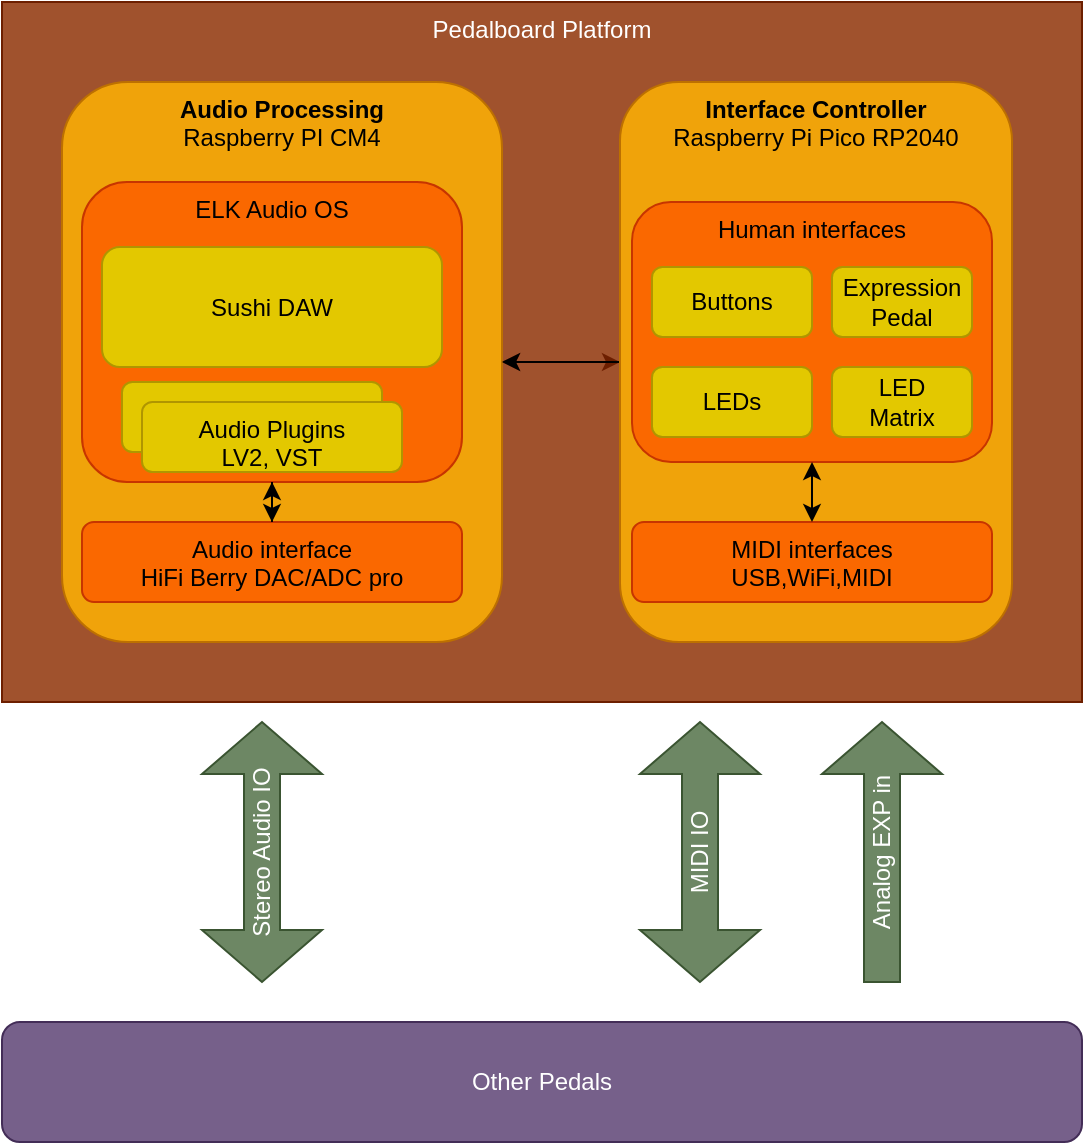 <mxfile version="21.2.9" type="github">
  <diagram name="Page-1" id="wsppvIkvHy5rPCnOQjZ-">
    <mxGraphModel dx="964" dy="719" grid="1" gridSize="10" guides="1" tooltips="1" connect="1" arrows="1" fold="1" page="1" pageScale="1" pageWidth="827" pageHeight="1169" math="0" shadow="0">
      <root>
        <mxCell id="0" />
        <mxCell id="1" parent="0" />
        <mxCell id="ZSabvQ7ayc5K2X1MumKw-2" value="Pedalboard Platform" style="rounded=0;whiteSpace=wrap;html=1;fillColor=#a0522d;fontColor=#ffffff;strokeColor=#6D1F00;verticalAlign=top;" parent="1" vertex="1">
          <mxGeometry x="10" y="40" width="540" height="350" as="geometry" />
        </mxCell>
        <mxCell id="ZSabvQ7ayc5K2X1MumKw-53" value="" style="rounded=0;orthogonalLoop=1;jettySize=auto;html=1;entryX=0;entryY=0.5;entryDx=0;entryDy=0;fillColor=#a0522d;strokeColor=#6D1F00;startArrow=classic;startFill=1;" parent="1" source="ZSabvQ7ayc5K2X1MumKw-4" target="ZSabvQ7ayc5K2X1MumKw-5" edge="1">
          <mxGeometry relative="1" as="geometry" />
        </mxCell>
        <mxCell id="ZSabvQ7ayc5K2X1MumKw-4" value="&lt;b&gt;Audio Processing&lt;/b&gt;&lt;br&gt;Raspberry PI CM4" style="rounded=1;whiteSpace=wrap;html=1;fillColor=#f0a30a;fontColor=#000000;strokeColor=#BD7000;verticalAlign=top;" parent="1" vertex="1">
          <mxGeometry x="40" y="80" width="220" height="280" as="geometry" />
        </mxCell>
        <mxCell id="ZSabvQ7ayc5K2X1MumKw-54" value="" style="edgeStyle=orthogonalEdgeStyle;rounded=0;orthogonalLoop=1;jettySize=auto;html=1;entryX=1;entryY=0.5;entryDx=0;entryDy=0;endArrow=classic;endFill=1;labelBorderColor=none;labelBackgroundColor=none;" parent="1" source="ZSabvQ7ayc5K2X1MumKw-5" target="ZSabvQ7ayc5K2X1MumKw-4" edge="1">
          <mxGeometry relative="1" as="geometry" />
        </mxCell>
        <mxCell id="ZSabvQ7ayc5K2X1MumKw-5" value="&lt;b&gt;Interface Controller&lt;/b&gt;&lt;br&gt;Raspberry Pi Pico RP2040" style="rounded=1;whiteSpace=wrap;html=1;fillColor=#f0a30a;fontColor=#000000;strokeColor=#BD7000;verticalAlign=top;" parent="1" vertex="1">
          <mxGeometry x="319" y="80" width="196" height="280" as="geometry" />
        </mxCell>
        <mxCell id="ZSabvQ7ayc5K2X1MumKw-8" value="Human interfaces" style="rounded=1;whiteSpace=wrap;html=1;fillColor=#fa6800;fontColor=#000000;strokeColor=#C73500;verticalAlign=top;" parent="1" vertex="1">
          <mxGeometry x="325" y="140" width="180" height="130" as="geometry" />
        </mxCell>
        <mxCell id="ZSabvQ7ayc5K2X1MumKw-9" value="MIDI interfaces&lt;br&gt;USB,WiFi,MIDI" style="rounded=1;whiteSpace=wrap;html=1;fillColor=#fa6800;fontColor=#000000;strokeColor=#C73500;verticalAlign=top;" parent="1" vertex="1">
          <mxGeometry x="325" y="300" width="180" height="40" as="geometry" />
        </mxCell>
        <mxCell id="ZSabvQ7ayc5K2X1MumKw-11" value="" style="endArrow=classic;startArrow=classic;html=1;rounded=0;entryX=0.5;entryY=1;entryDx=0;entryDy=0;exitX=0.5;exitY=0;exitDx=0;exitDy=0;" parent="1" source="ZSabvQ7ayc5K2X1MumKw-9" target="ZSabvQ7ayc5K2X1MumKw-8" edge="1">
          <mxGeometry width="50" height="50" relative="1" as="geometry">
            <mxPoint x="385" y="220" as="sourcePoint" />
            <mxPoint x="465" y="340" as="targetPoint" />
          </mxGeometry>
        </mxCell>
        <mxCell id="ZSabvQ7ayc5K2X1MumKw-17" value="Buttons" style="rounded=1;whiteSpace=wrap;html=1;fillColor=#e3c800;fontColor=#000000;strokeColor=#B09500;" parent="1" vertex="1">
          <mxGeometry x="335" y="172.5" width="80" height="35" as="geometry" />
        </mxCell>
        <mxCell id="ZSabvQ7ayc5K2X1MumKw-18" value="LEDs" style="rounded=1;whiteSpace=wrap;html=1;fillColor=#e3c800;fontColor=#000000;strokeColor=#B09500;" parent="1" vertex="1">
          <mxGeometry x="335" y="222.5" width="80" height="35" as="geometry" />
        </mxCell>
        <mxCell id="ZSabvQ7ayc5K2X1MumKw-19" value="Expression&lt;br&gt;Pedal" style="rounded=1;whiteSpace=wrap;html=1;fillColor=#e3c800;fontColor=#000000;strokeColor=#B09500;" parent="1" vertex="1">
          <mxGeometry x="425" y="172.5" width="70" height="35" as="geometry" />
        </mxCell>
        <mxCell id="ZSabvQ7ayc5K2X1MumKw-20" value="LED&lt;br&gt;Matrix" style="rounded=1;whiteSpace=wrap;html=1;fillColor=#e3c800;fontColor=#000000;strokeColor=#B09500;" parent="1" vertex="1">
          <mxGeometry x="425" y="222.5" width="70" height="35" as="geometry" />
        </mxCell>
        <mxCell id="ZSabvQ7ayc5K2X1MumKw-31" value="MIDI IO" style="shape=doubleArrow;whiteSpace=wrap;html=1;rotation=-90;fillColor=#6d8764;fontColor=#ffffff;strokeColor=#3A5431;" parent="1" vertex="1">
          <mxGeometry x="294" y="435" width="130" height="60" as="geometry" />
        </mxCell>
        <mxCell id="ZSabvQ7ayc5K2X1MumKw-33" value="Stereo Audio IO" style="shape=doubleArrow;whiteSpace=wrap;html=1;rotation=-90;fillColor=#6d8764;fontColor=#ffffff;strokeColor=#3A5431;" parent="1" vertex="1">
          <mxGeometry x="75" y="435" width="130" height="60" as="geometry" />
        </mxCell>
        <mxCell id="ZSabvQ7ayc5K2X1MumKw-34" value="Other Pedals" style="rounded=1;whiteSpace=wrap;html=1;fillColor=#76608a;fontColor=#ffffff;strokeColor=#432D57;" parent="1" vertex="1">
          <mxGeometry x="10" y="550" width="540" height="60" as="geometry" />
        </mxCell>
        <mxCell id="ZSabvQ7ayc5K2X1MumKw-37" value="Analog EXP in" style="shape=singleArrow;whiteSpace=wrap;html=1;rotation=-90;fillColor=#6d8764;fontColor=#ffffff;strokeColor=#3A5431;" parent="1" vertex="1">
          <mxGeometry x="385" y="435" width="130" height="60" as="geometry" />
        </mxCell>
        <mxCell id="ZSabvQ7ayc5K2X1MumKw-41" value="ELK Audio OS&lt;br&gt;" style="rounded=1;whiteSpace=wrap;html=1;verticalAlign=top;fillColor=#fa6800;fontColor=#000000;strokeColor=#C73500;" parent="1" vertex="1">
          <mxGeometry x="50" y="130" width="190" height="150" as="geometry" />
        </mxCell>
        <mxCell id="ZSabvQ7ayc5K2X1MumKw-44" value="Sushi DAW" style="rounded=1;whiteSpace=wrap;html=1;fillColor=#e3c800;fontColor=#000000;strokeColor=#B09500;" parent="1" vertex="1">
          <mxGeometry x="60" y="162.5" width="170" height="60" as="geometry" />
        </mxCell>
        <mxCell id="ZSabvQ7ayc5K2X1MumKw-55" style="rounded=0;orthogonalLoop=1;jettySize=auto;html=1;exitX=0.5;exitY=0;exitDx=0;exitDy=0;entryX=0.5;entryY=1;entryDx=0;entryDy=0;" parent="1" source="ZSabvQ7ayc5K2X1MumKw-46" target="ZSabvQ7ayc5K2X1MumKw-41" edge="1">
          <mxGeometry relative="1" as="geometry" />
        </mxCell>
        <mxCell id="ZSabvQ7ayc5K2X1MumKw-46" value="Audio interface&lt;br&gt;HiFi Berry DAC/ADC pro" style="rounded=1;whiteSpace=wrap;html=1;fillColor=#fa6800;fontColor=#000000;strokeColor=#C73500;verticalAlign=top;" parent="1" vertex="1">
          <mxGeometry x="50" y="300" width="190" height="40" as="geometry" />
        </mxCell>
        <mxCell id="ZSabvQ7ayc5K2X1MumKw-48" value="" style="rounded=1;whiteSpace=wrap;html=1;fillColor=#e3c800;fontColor=#000000;strokeColor=#B09500;" parent="1" vertex="1">
          <mxGeometry x="70" y="230" width="130" height="35" as="geometry" />
        </mxCell>
        <mxCell id="ZSabvQ7ayc5K2X1MumKw-57" value="" style="edgeStyle=orthogonalEdgeStyle;rounded=0;orthogonalLoop=1;jettySize=auto;html=1;exitX=0.5;exitY=1;exitDx=0;exitDy=0;" parent="1" source="ZSabvQ7ayc5K2X1MumKw-41" target="ZSabvQ7ayc5K2X1MumKw-46" edge="1">
          <mxGeometry relative="1" as="geometry" />
        </mxCell>
        <mxCell id="ZSabvQ7ayc5K2X1MumKw-50" value="Audio Plugins&lt;br&gt;LV2, VST" style="rounded=1;whiteSpace=wrap;html=1;fillColor=#e3c800;fontColor=#000000;strokeColor=#B09500;verticalAlign=top;" parent="1" vertex="1">
          <mxGeometry x="80" y="240" width="130" height="35" as="geometry" />
        </mxCell>
      </root>
    </mxGraphModel>
  </diagram>
</mxfile>

